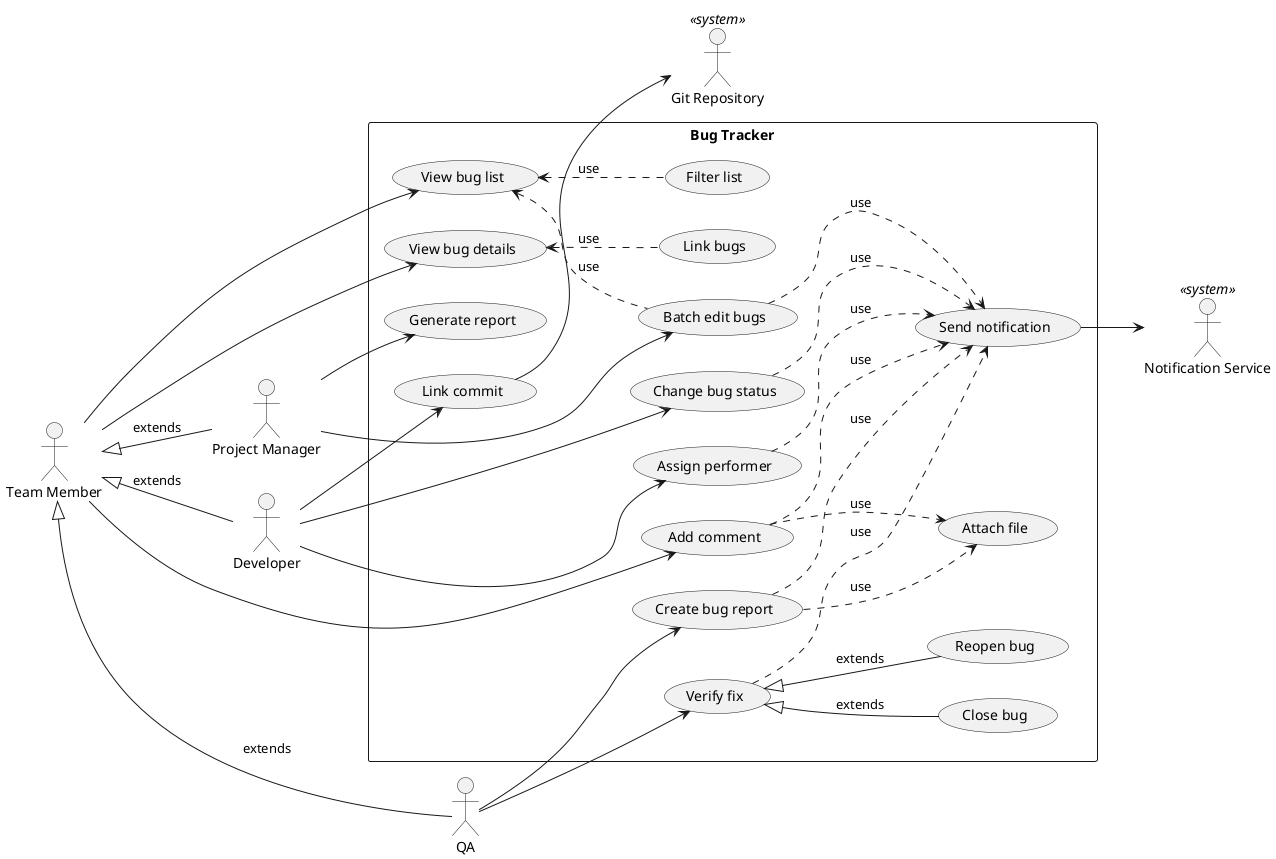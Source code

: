 @startuml
left to right direction

actor "Team Member" as TeamMember
actor "QA" as QA
actor "Developer" as Dev
actor "Project Manager" as PM
actor "Notification Service" as NotifService <<system>>
actor "Git Repository" as GitRepo <<system>>

TeamMember <|-- QA : extends
TeamMember <|-- Dev : extends
TeamMember <|-- PM : extends

rectangle "Bug Tracker" {
  usecase UC_ViewList as "View bug list"
  usecase UC_ViewDetails as "View bug details"
  usecase UC_AddComment as "Add comment"
  usecase UC_CreateBug as "Create bug report"
  usecase UC_ChangeStatus as "Change bug status"
  usecase UC_AssignBug as "Assign performer"
  usecase UC_LinkCommit as "Link commit"
  usecase UC_GenReport as "Generate report"
  usecase UC_Notify as "Send notification"
  usecase UC_AttachFile as "Attach file"
  usecase UC_FilterList as "Filter list"
  usecase UC_BatchEdit as "Batch edit bugs"
  usecase UC_LinkBugs as "Link bugs"
  usecase UC_VerifyFix as "Verify fix"
  usecase UC_CloseBug as "Close bug"
  usecase UC_ReopenBug as "Reopen bug"

  TeamMember --> UC_ViewList
  TeamMember --> UC_ViewDetails
  TeamMember --> UC_AddComment

  QA --> UC_CreateBug
  QA --> UC_VerifyFix

  Dev --> UC_ChangeStatus
  Dev --> UC_AssignBug
  Dev --> UC_LinkCommit

  PM --> UC_GenReport
  PM --> UC_BatchEdit

  UC_LinkCommit --> GitRepo
  UC_Notify --> NotifService

  UC_VerifyFix <|-- UC_CloseBug : extends
  UC_VerifyFix <|-- UC_ReopenBug : extends
  UC_CreateBug ..> UC_Notify : use
  UC_ChangeStatus ..> UC_Notify : use
  UC_AddComment ..> UC_Notify : use
  UC_AssignBug ..> UC_Notify : use
  UC_VerifyFix ..> UC_Notify : use
  UC_BatchEdit ..> UC_Notify : use
  UC_CreateBug ..> UC_AttachFile : use
  UC_AddComment ..> UC_AttachFile : use
  UC_ViewDetails <.. UC_LinkBugs : use
  UC_ViewList <.. UC_FilterList : use
  UC_ViewList <.. UC_BatchEdit : use
}
@enduml